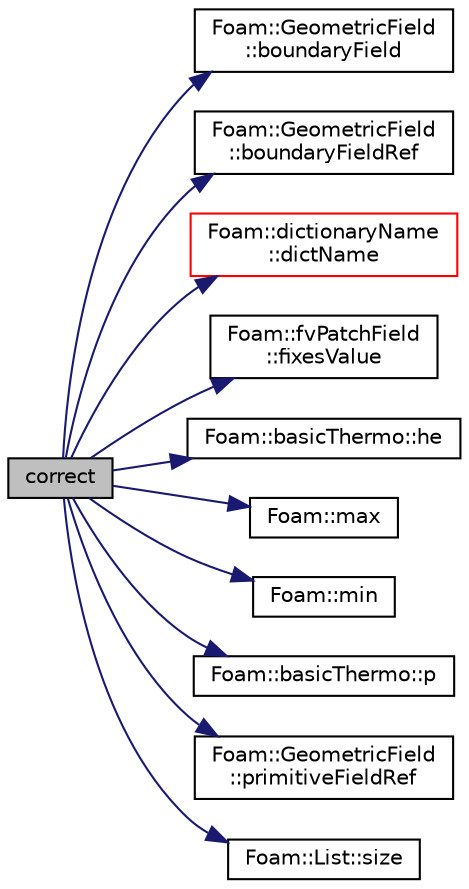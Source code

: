 digraph "correct"
{
  bgcolor="transparent";
  edge [fontname="Helvetica",fontsize="10",labelfontname="Helvetica",labelfontsize="10"];
  node [fontname="Helvetica",fontsize="10",shape=record];
  rankdir="LR";
  Node1 [label="correct",height=0.2,width=0.4,color="black", fillcolor="grey75", style="filled", fontcolor="black"];
  Node1 -> Node2 [color="midnightblue",fontsize="10",style="solid",fontname="Helvetica"];
  Node2 [label="Foam::GeometricField\l::boundaryField",height=0.2,width=0.4,color="black",URL="$a00930.html#a6987ef31fb532d0fc43c84eca14fe558",tooltip="Return const-reference to the boundary field. "];
  Node1 -> Node3 [color="midnightblue",fontsize="10",style="solid",fontname="Helvetica"];
  Node3 [label="Foam::GeometricField\l::boundaryFieldRef",height=0.2,width=0.4,color="black",URL="$a00930.html#af3831c9fea9f6ae7532a6d57cc67c959",tooltip="Return a reference to the boundary field. "];
  Node1 -> Node4 [color="midnightblue",fontsize="10",style="solid",fontname="Helvetica"];
  Node4 [label="Foam::dictionaryName\l::dictName",height=0.2,width=0.4,color="red",URL="$a00529.html#a0c0f7c5d75947353dc8dc6cbe4df98ea",tooltip="Return the local dictionary name (final part of scoped name) "];
  Node1 -> Node5 [color="midnightblue",fontsize="10",style="solid",fontname="Helvetica"];
  Node5 [label="Foam::fvPatchField\l::fixesValue",height=0.2,width=0.4,color="black",URL="$a00896.html#a9152d7ac14e99b9ab7d502f81a9373a4",tooltip="Return true if this patch field fixes a value. "];
  Node1 -> Node6 [color="midnightblue",fontsize="10",style="solid",fontname="Helvetica"];
  Node6 [label="Foam::basicThermo::he",height=0.2,width=0.4,color="black",URL="$a00118.html#a662d59ddd0d78a76cd9838b63db0dc27",tooltip="Enthalpy/Internal energy [J/kg]. "];
  Node1 -> Node7 [color="midnightblue",fontsize="10",style="solid",fontname="Helvetica"];
  Node7 [label="Foam::max",height=0.2,width=0.4,color="black",URL="$a10887.html#ac993e906cf2774ae77e666bc24e81733"];
  Node1 -> Node8 [color="midnightblue",fontsize="10",style="solid",fontname="Helvetica"];
  Node8 [label="Foam::min",height=0.2,width=0.4,color="black",URL="$a10887.html#a253e112ad2d56d96230ff39ea7f442dc"];
  Node1 -> Node9 [color="midnightblue",fontsize="10",style="solid",fontname="Helvetica"];
  Node9 [label="Foam::basicThermo::p",height=0.2,width=0.4,color="black",URL="$a00118.html#a559539638a23431ca4b538c03b46e746",tooltip="Pressure [Pa]. "];
  Node1 -> Node10 [color="midnightblue",fontsize="10",style="solid",fontname="Helvetica"];
  Node10 [label="Foam::GeometricField\l::primitiveFieldRef",height=0.2,width=0.4,color="black",URL="$a00930.html#a1c19f056796aa3c294dccefee1f7d26d",tooltip="Return a reference to the internal field. "];
  Node1 -> Node11 [color="midnightblue",fontsize="10",style="solid",fontname="Helvetica"];
  Node11 [label="Foam::List::size",height=0.2,width=0.4,color="black",URL="$a01392.html#a8a5f6fa29bd4b500caf186f60245b384",tooltip="Override size to be inconsistent with allocated storage. "];
}
